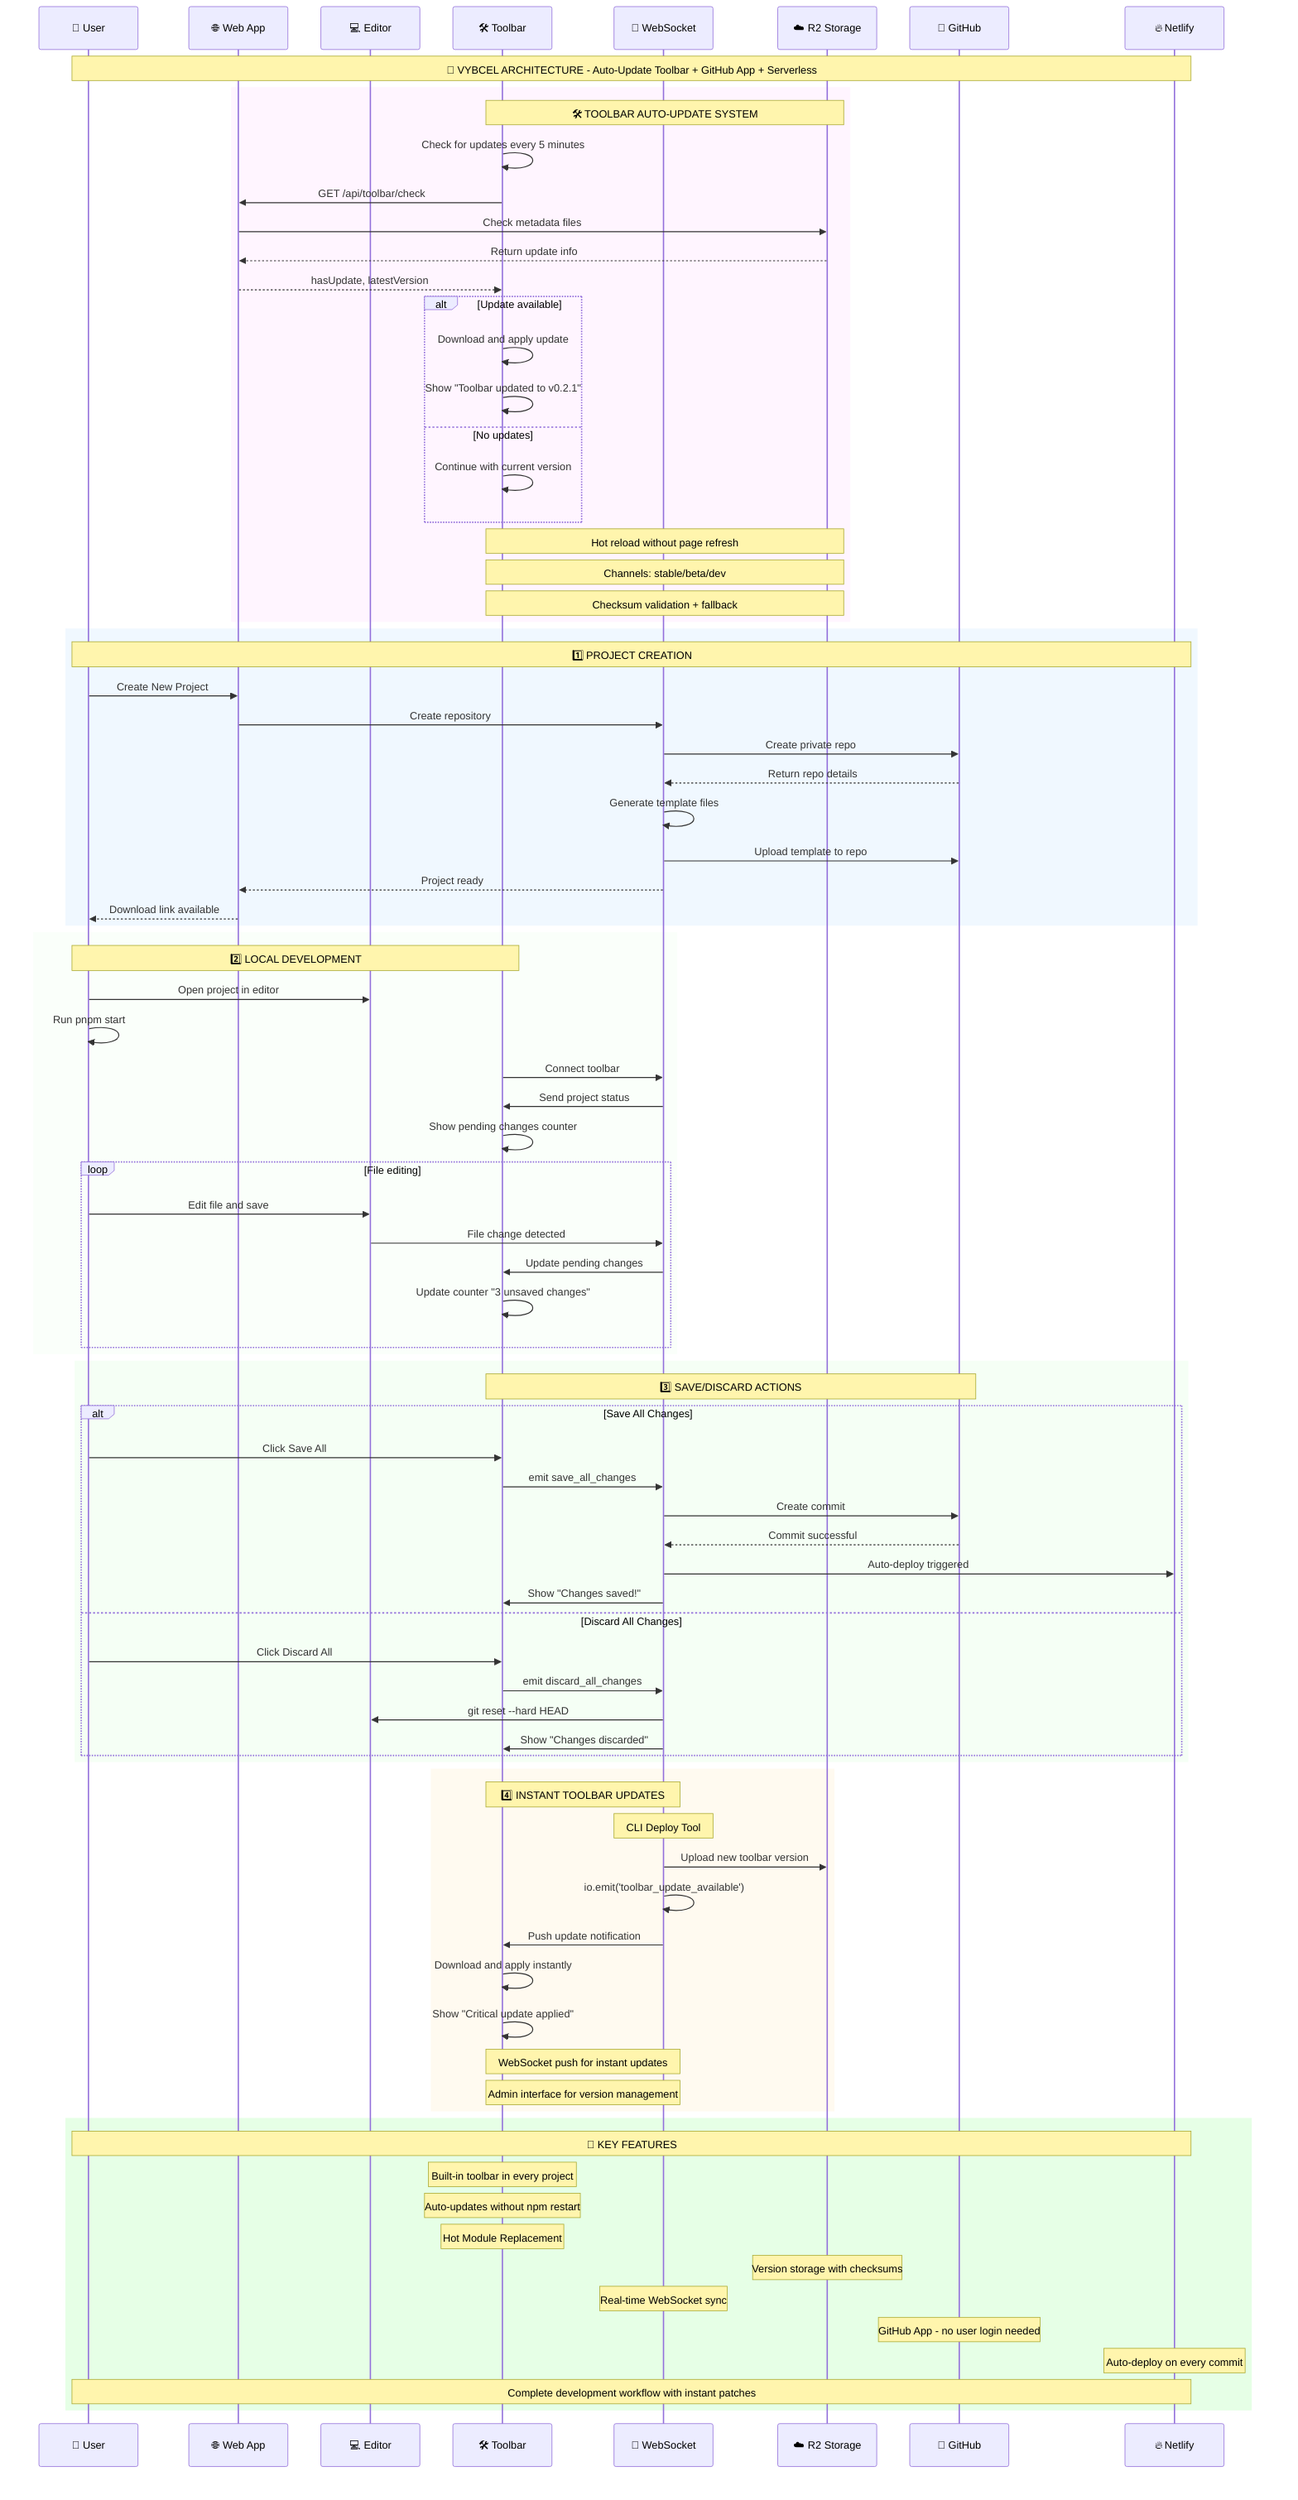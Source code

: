 sequenceDiagram
    participant U as 👤 User
    participant B as 🌐 Web App
    participant V as 💻 Editor
    participant TB as 🛠️ Toolbar
    participant WS as 🔄 WebSocket
    participant R2 as ☁️ R2 Storage
    participant GH as 🐙 GitHub
    participant N as 🔥 Netlify

    Note over U,N: 🚀 VYBCEL ARCHITECTURE - Auto-Update Toolbar + GitHub App + Serverless

    %% === TOOLBAR AUTO-UPDATE SYSTEM ===
    rect rgb(255, 245, 255)
        Note over TB,R2: 🛠️ TOOLBAR AUTO-UPDATE SYSTEM
        
        TB->>TB: Check for updates every 5 minutes
        TB->>B: GET /api/toolbar/check
        B->>R2: Check metadata files
        R2-->>B: Return update info
        B-->>TB: hasUpdate, latestVersion
        
        alt Update available
            TB->>TB: Download and apply update
            TB->>TB: Show "Toolbar updated to v0.2.1"
        else No updates
            TB->>TB: Continue with current version
        end
        
        Note over TB,R2: Hot reload without page refresh
        Note over TB,R2: Channels: stable/beta/dev
        Note over TB,R2: Checksum validation + fallback
    end

    %% === PROJECT CREATION ===
    rect rgb(240, 248, 255)
        Note over U,N: 1️⃣ PROJECT CREATION
        
        U->>B: Create New Project
        B->>WS: Create repository
        WS->>GH: Create private repo
        GH-->>WS: Return repo details
        WS->>WS: Generate template files
        WS->>GH: Upload template to repo
        WS-->>B: Project ready
        B-->>U: Download link available
    end

    %% === LOCAL DEVELOPMENT ===
    rect rgb(250, 255, 250)
        Note over U,TB: 2️⃣ LOCAL DEVELOPMENT
        
        U->>V: Open project in editor
        U->>U: Run pnpm start
        
        TB->>WS: Connect toolbar
        WS->>TB: Send project status
        TB->>TB: Show pending changes counter
        
        loop File editing
            U->>V: Edit file and save
            V->>WS: File change detected
            WS->>TB: Update pending changes
            TB->>TB: Update counter "3 unsaved changes"
        end
    end

    %% === SAVE/DISCARD ACTIONS ===
    rect rgb(245, 255, 245)
        Note over TB,GH: 3️⃣ SAVE/DISCARD ACTIONS
        
        alt Save All Changes
            U->>TB: Click Save All
            TB->>WS: emit save_all_changes
            WS->>GH: Create commit
            GH-->>WS: Commit successful
            WS->>N: Auto-deploy triggered
            WS->>TB: Show "Changes saved!"
        else Discard All Changes
            U->>TB: Click Discard All
            TB->>WS: emit discard_all_changes
            WS->>V: git reset --hard HEAD
            WS->>TB: Show "Changes discarded"
        end
    end

    %% === INSTANT UPDATES ===
    rect rgb(255, 250, 240)
        Note over WS,TB: 4️⃣ INSTANT TOOLBAR UPDATES
        
        Note over WS: CLI Deploy Tool
        WS->>R2: Upload new toolbar version
        WS->>WS: io.emit('toolbar_update_available')
        WS->>TB: Push update notification
        TB->>TB: Download and apply instantly
        TB->>TB: Show "Critical update applied"
        
        Note over WS,TB: WebSocket push for instant updates
        Note over WS,TB: Admin interface for version management
    end

    %% === KEY FEATURES ===
    rect rgb(230, 255, 230)
        Note over U,N: 🎯 KEY FEATURES
        
        Note over TB: Built-in toolbar in every project
        Note over TB: Auto-updates without npm restart
        Note over TB: Hot Module Replacement
        Note over R2: Version storage with checksums
        Note over WS: Real-time WebSocket sync
        Note over GH: GitHub App - no user login needed
        Note over N: Auto-deploy on every commit
        
        Note over U,N: Complete development workflow with instant patches
    end